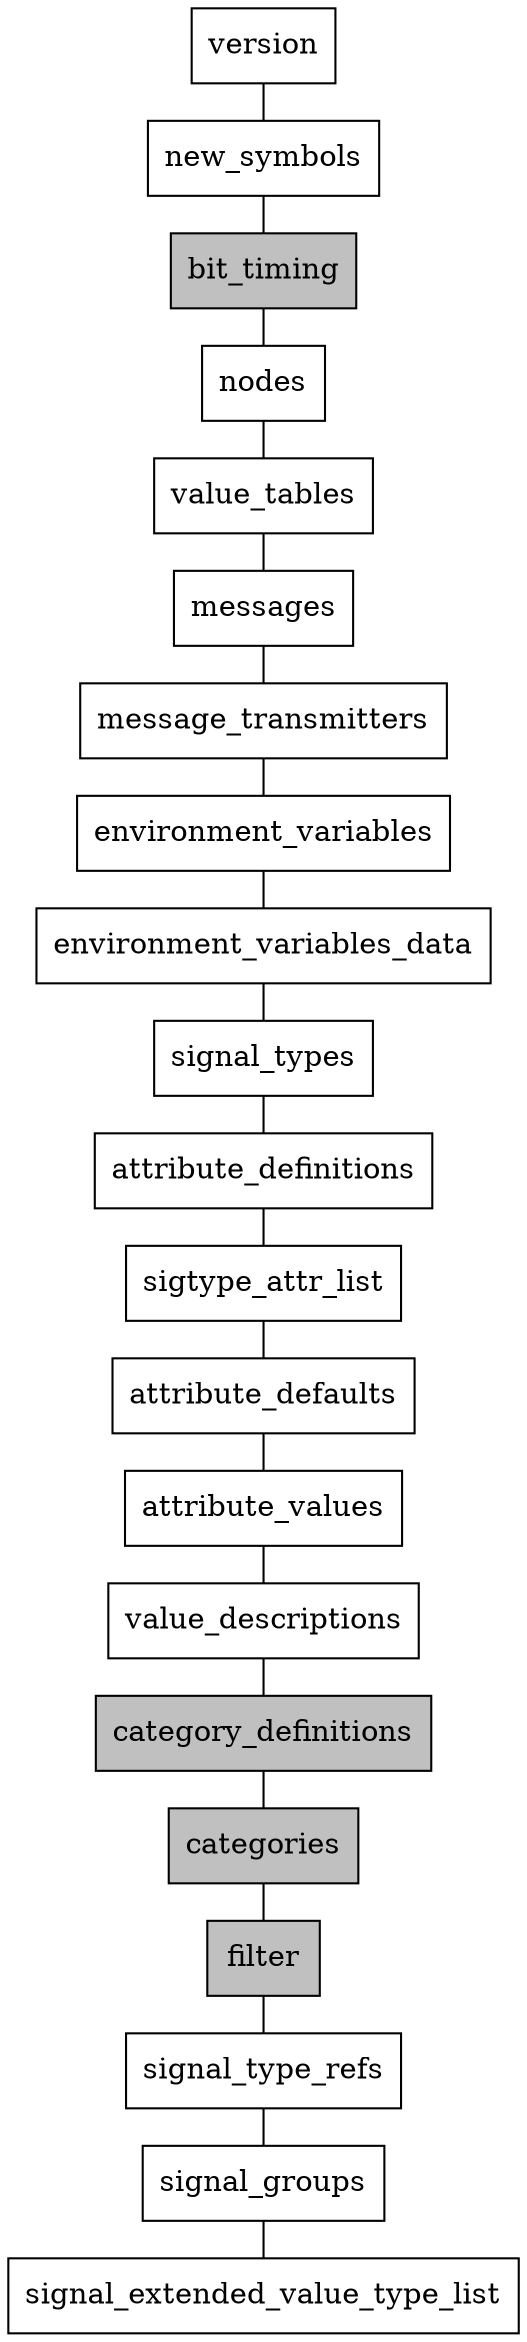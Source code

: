 ﻿
digraph dbc{
    node[shape=box]
    edge[arrowhead=none minlen=0.5]
    rankdir=LR
    
    version
    new_symbols
    bit_timing[style=filled fillcolor=gray]
    nodes
    value_tables
    messages
    message_transmitters
    environment_variables
    environment_variables_data
    signal_types
    attribute_definitions
    sigtype_attr_list
    attribute_defaults
    attribute_values
    value_descriptions
    category_definitions[style=filled fillcolor=gray]
    categories[style=filled fillcolor=gray]
    filter[style=filled fillcolor=gray]
    signal_type_refs
    signal_groups
    signal_extended_value_type_list

    version -> new_symbols -> bit_timing -> nodes -> value_tables -> messages -> message_transmitters -> environment_variables -> environment_variables_data -> signal_types -> attribute_definitions -> sigtype_attr_list -> attribute_defaults -> attribute_values -> value_descriptions -> category_definitions -> categories -> filter -> signal_type_refs -> signal_groups -> signal_extended_value_type_list
}
